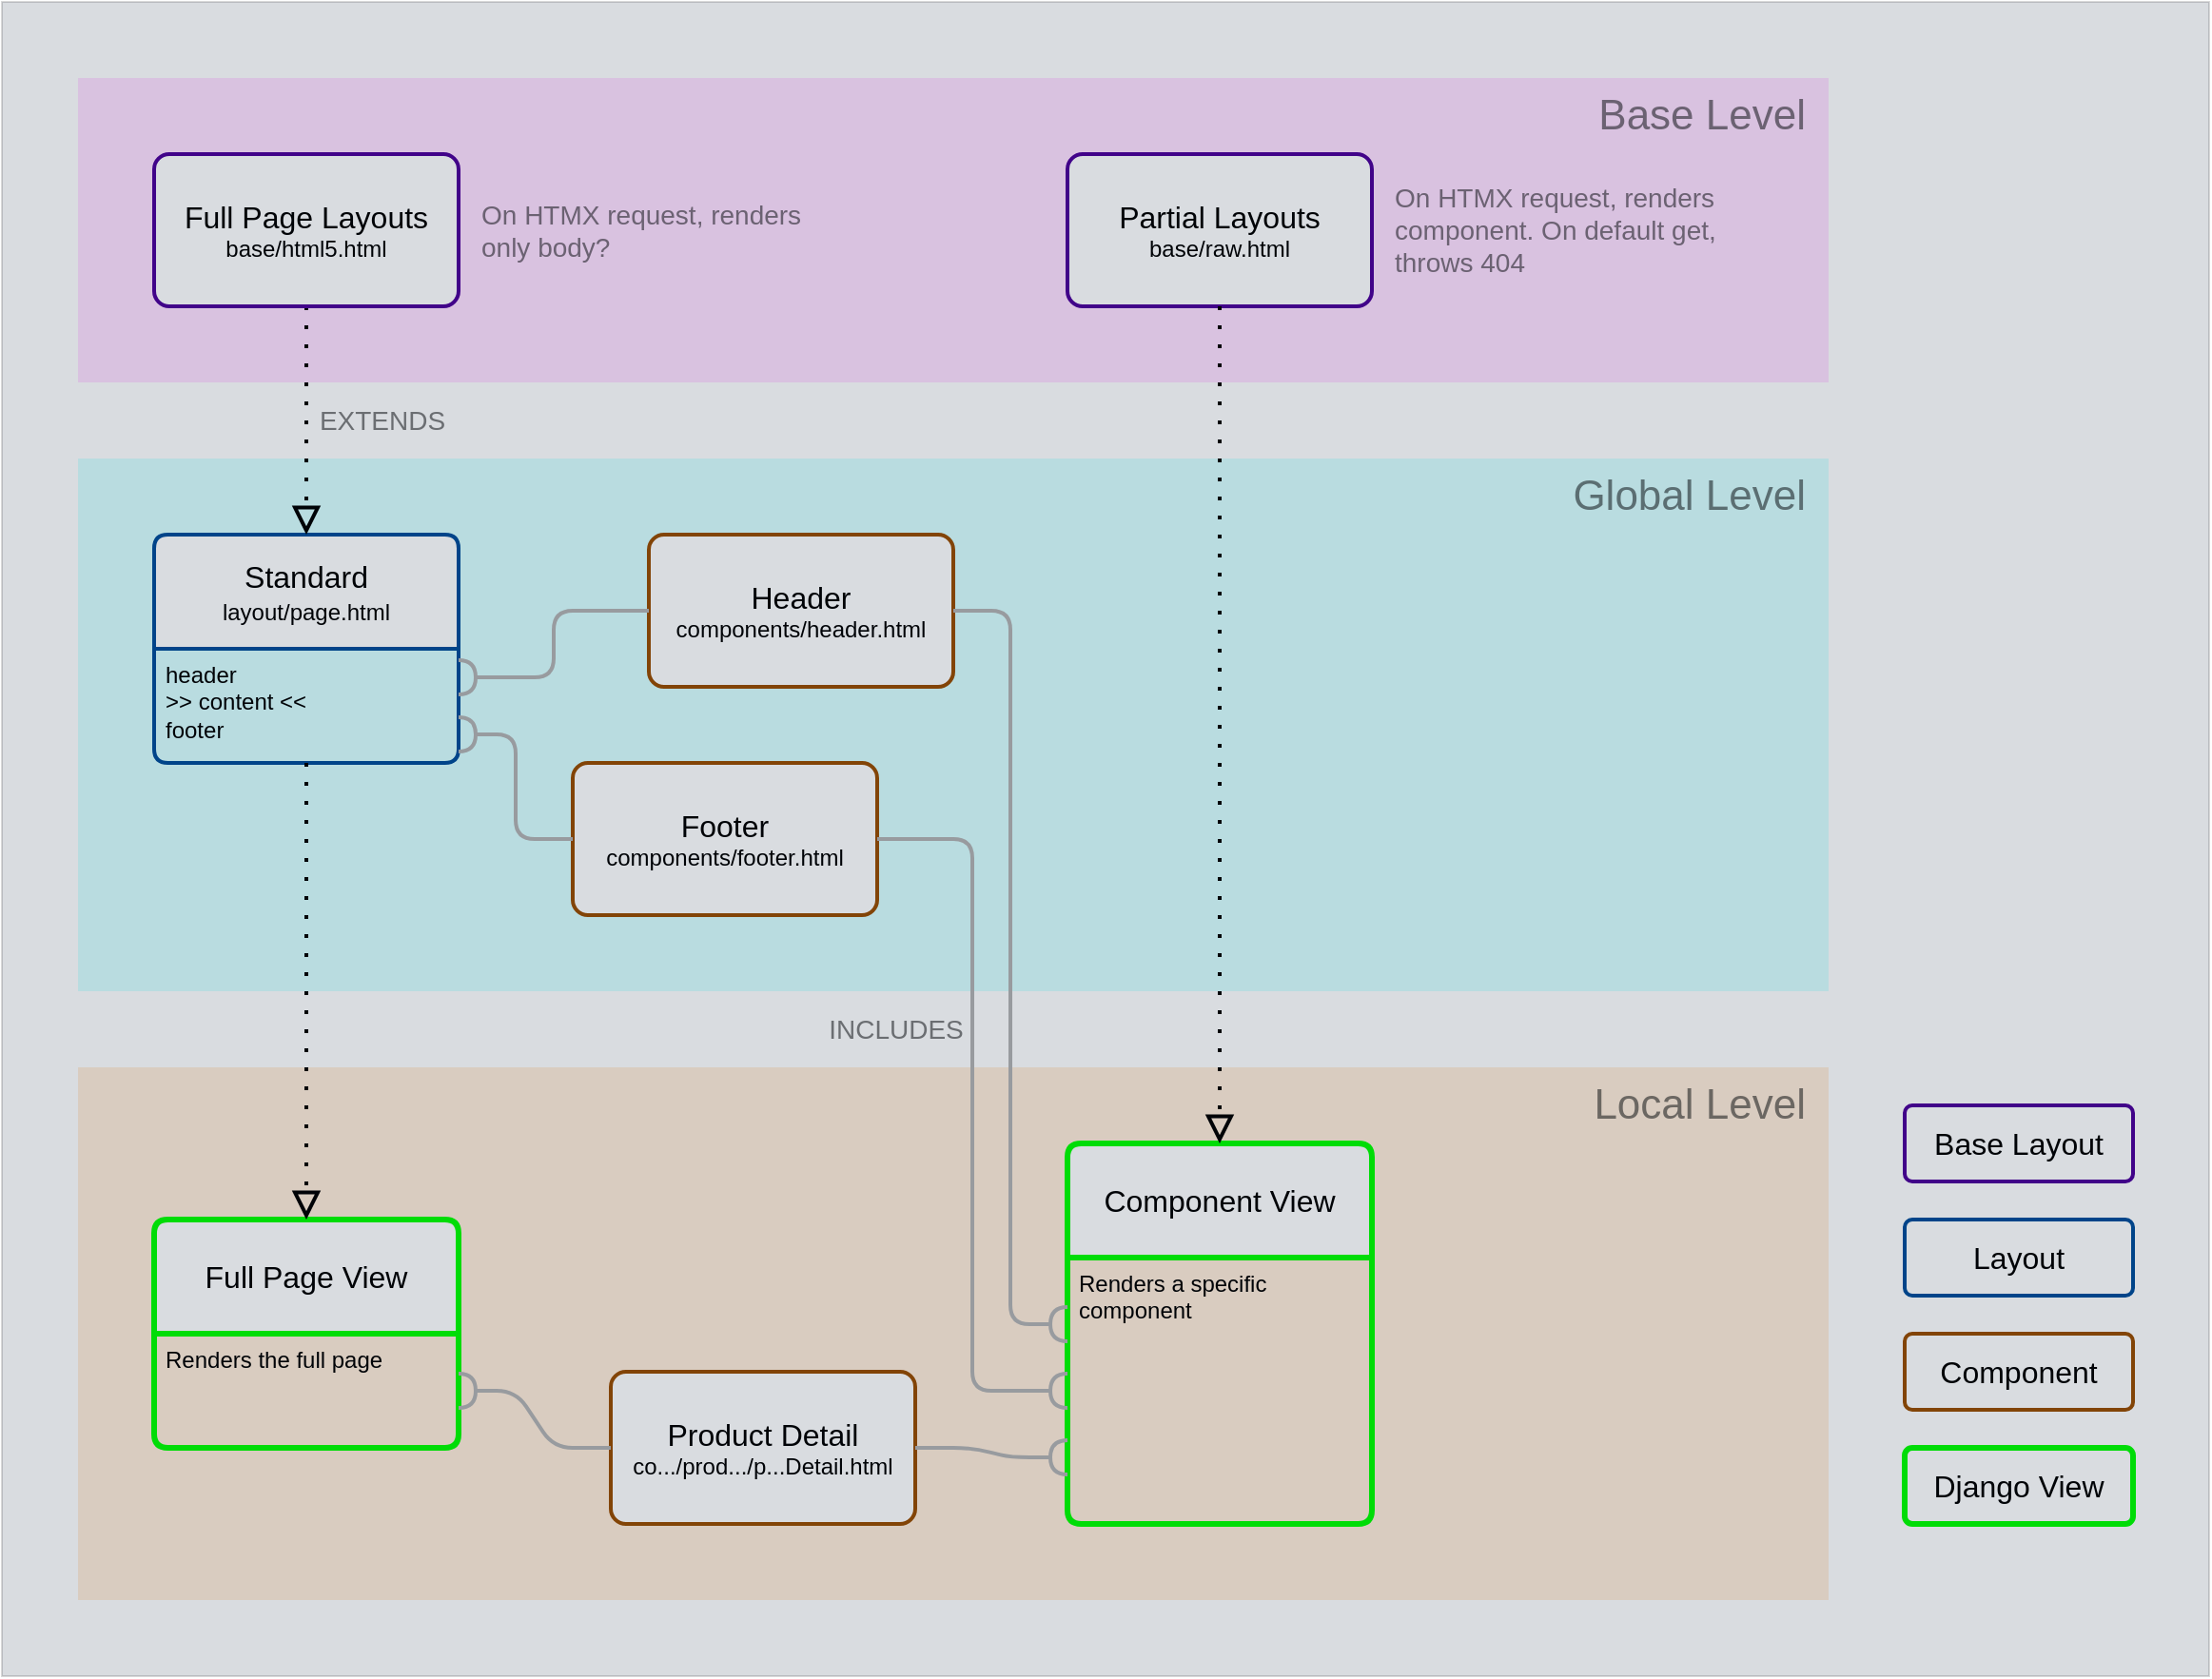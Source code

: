 <mxfile version="28.0.6">
  <diagram name="Page-1" id="-pFX3qMsSeDtxmAZtRyt">
    <mxGraphModel dx="2066" dy="870" grid="1" gridSize="10" guides="1" tooltips="1" connect="1" arrows="1" fold="1" page="1" pageScale="1" pageWidth="1169" pageHeight="827" math="0" shadow="0">
      <root>
        <mxCell id="0" />
        <mxCell id="1" parent="0" />
        <mxCell id="IE-dIcP5PXMn-v0TP9TS-36" value="" style="rounded=0;whiteSpace=wrap;html=1;strokeColor=none;opacity=15;fillColor=#FF8000;" parent="1" vertex="1">
          <mxGeometry x="40" y="560" width="920" height="280" as="geometry" />
        </mxCell>
        <mxCell id="IE-dIcP5PXMn-v0TP9TS-35" value="" style="rounded=0;whiteSpace=wrap;html=1;strokeColor=none;opacity=15;fillColor=#00FFFF;" parent="1" vertex="1">
          <mxGeometry x="40" y="240" width="920" height="280" as="geometry" />
        </mxCell>
        <mxCell id="IE-dIcP5PXMn-v0TP9TS-34" value="" style="rounded=0;whiteSpace=wrap;html=1;strokeColor=none;opacity=15;fillColor=#FF33FF;" parent="1" vertex="1">
          <mxGeometry x="40" y="40" width="920" height="160" as="geometry" />
        </mxCell>
        <mxCell id="IE-dIcP5PXMn-v0TP9TS-2" value="&lt;div style=&quot;&quot;&gt;&lt;span style=&quot;font-size: 16px;&quot;&gt;Standard&lt;/span&gt;&lt;/div&gt;&lt;div style=&quot;&quot;&gt;&lt;span style=&quot;font-size: 12px;&quot;&gt;layout/page.html&lt;/span&gt;&lt;/div&gt;" style="swimlane;childLayout=stackLayout;horizontal=1;startSize=60;horizontalStack=0;rounded=1;fontSize=14;fontStyle=0;strokeWidth=2;resizeParent=0;resizeLast=1;shadow=0;dashed=0;align=center;arcSize=4;whiteSpace=wrap;html=1;strokeColor=#004C99;" parent="1" vertex="1">
          <mxGeometry x="80" y="280" width="160" height="120" as="geometry" />
        </mxCell>
        <mxCell id="IE-dIcP5PXMn-v0TP9TS-3" value="header&lt;div&gt;&amp;gt;&amp;gt; content &amp;lt;&amp;lt;&lt;/div&gt;&lt;div&gt;footer&lt;/div&gt;" style="align=left;strokeColor=none;fillColor=none;spacingLeft=4;spacingRight=4;fontSize=12;verticalAlign=top;resizable=0;rotatable=0;part=1;html=1;whiteSpace=wrap;" parent="IE-dIcP5PXMn-v0TP9TS-2" vertex="1">
          <mxGeometry y="60" width="160" height="60" as="geometry" />
        </mxCell>
        <mxCell id="IE-dIcP5PXMn-v0TP9TS-13" style="edgeStyle=orthogonalEdgeStyle;rounded=1;orthogonalLoop=1;jettySize=auto;html=1;exitX=0.5;exitY=1;exitDx=0;exitDy=0;entryX=0.5;entryY=0;entryDx=0;entryDy=0;endSize=10;startSize=10;endArrow=block;endFill=0;strokeWidth=2;curved=0;flowAnimation=0;dashed=1;dashPattern=1 4;" parent="1" source="IE-dIcP5PXMn-v0TP9TS-5" target="IE-dIcP5PXMn-v0TP9TS-2" edge="1">
          <mxGeometry relative="1" as="geometry" />
        </mxCell>
        <mxCell id="IE-dIcP5PXMn-v0TP9TS-5" value="&lt;font style=&quot;font-size: 16px;&quot;&gt;Full Page Layouts&lt;/font&gt;&lt;div&gt;base/html5.html&lt;/div&gt;" style="rounded=1;arcSize=10;whiteSpace=wrap;html=1;align=center;strokeWidth=2;strokeColor=#4C0099;" parent="1" vertex="1">
          <mxGeometry x="80" y="80" width="160" height="80" as="geometry" />
        </mxCell>
        <mxCell id="IE-dIcP5PXMn-v0TP9TS-6" value="&lt;span style=&quot;font-size: 16px;&quot;&gt;Partial Layouts&lt;/span&gt;&lt;br&gt;&lt;div&gt;base/raw.html&lt;/div&gt;" style="rounded=1;arcSize=10;whiteSpace=wrap;html=1;align=center;strokeWidth=2;strokeColor=#4C0099;" parent="1" vertex="1">
          <mxGeometry x="560" y="80" width="160" height="80" as="geometry" />
        </mxCell>
        <mxCell id="IE-dIcP5PXMn-v0TP9TS-14" value="&lt;div&gt;&lt;span style=&quot;font-size: 16px;&quot;&gt;Header&lt;/span&gt;&lt;/div&gt;&lt;div&gt;components/header.html&lt;/div&gt;" style="rounded=1;arcSize=10;whiteSpace=wrap;html=1;align=center;strokeWidth=2;strokeColor=#994C00;" parent="1" vertex="1">
          <mxGeometry x="340" y="280" width="160" height="80" as="geometry" />
        </mxCell>
        <mxCell id="IE-dIcP5PXMn-v0TP9TS-16" style="edgeStyle=orthogonalEdgeStyle;rounded=1;orthogonalLoop=1;jettySize=auto;html=1;exitX=0;exitY=0.5;exitDx=0;exitDy=0;entryX=1;entryY=0.25;entryDx=0;entryDy=0;endSize=6;startSize=6;endArrow=halfCircle;endFill=0;strokeWidth=2;curved=0;strokeColor=#B3B3B3;" parent="1" source="IE-dIcP5PXMn-v0TP9TS-14" target="IE-dIcP5PXMn-v0TP9TS-3" edge="1">
          <mxGeometry relative="1" as="geometry">
            <mxPoint x="170" y="210" as="sourcePoint" />
            <mxPoint x="170" y="290" as="targetPoint" />
          </mxGeometry>
        </mxCell>
        <mxCell id="IE-dIcP5PXMn-v0TP9TS-20" value="&lt;div style=&quot;&quot;&gt;&lt;span style=&quot;font-size: 16px;&quot;&gt;Full Page View&lt;/span&gt;&lt;/div&gt;" style="swimlane;childLayout=stackLayout;horizontal=1;startSize=60;horizontalStack=0;rounded=1;fontSize=14;fontStyle=0;strokeWidth=3;resizeParent=0;resizeLast=1;shadow=0;dashed=0;align=center;arcSize=4;whiteSpace=wrap;html=1;strokeColor=#00FF00;perimeterSpacing=0;glass=0;" parent="1" vertex="1">
          <mxGeometry x="80" y="640" width="160" height="120" as="geometry" />
        </mxCell>
        <mxCell id="IE-dIcP5PXMn-v0TP9TS-21" value="Renders the full page" style="align=left;strokeColor=none;fillColor=none;spacingLeft=4;spacingRight=4;fontSize=12;verticalAlign=top;resizable=0;rotatable=0;part=1;html=1;whiteSpace=wrap;" parent="IE-dIcP5PXMn-v0TP9TS-20" vertex="1">
          <mxGeometry y="60" width="160" height="60" as="geometry" />
        </mxCell>
        <mxCell id="IE-dIcP5PXMn-v0TP9TS-22" style="edgeStyle=orthogonalEdgeStyle;rounded=1;orthogonalLoop=1;jettySize=auto;html=1;exitX=0.5;exitY=1;exitDx=0;exitDy=0;entryX=0.5;entryY=0;entryDx=0;entryDy=0;endSize=10;startSize=10;endArrow=block;endFill=0;strokeWidth=2;curved=0;flowAnimation=0;dashed=1;dashPattern=1 4;" parent="1" source="IE-dIcP5PXMn-v0TP9TS-3" target="IE-dIcP5PXMn-v0TP9TS-20" edge="1">
          <mxGeometry relative="1" as="geometry">
            <mxPoint x="170" y="210" as="sourcePoint" />
            <mxPoint x="170" y="370" as="targetPoint" />
          </mxGeometry>
        </mxCell>
        <mxCell id="IE-dIcP5PXMn-v0TP9TS-23" value="&lt;div style=&quot;&quot;&gt;&lt;span style=&quot;font-size: 16px;&quot;&gt;Component View&lt;/span&gt;&lt;/div&gt;" style="swimlane;childLayout=stackLayout;horizontal=1;startSize=60;horizontalStack=0;rounded=1;fontSize=14;fontStyle=0;strokeWidth=3;resizeParent=0;resizeLast=1;shadow=0;dashed=0;align=center;arcSize=4;whiteSpace=wrap;html=1;strokeColor=#00FF00;perimeterSpacing=0;glass=0;" parent="1" vertex="1">
          <mxGeometry x="560" y="600" width="160" height="200" as="geometry" />
        </mxCell>
        <mxCell id="IE-dIcP5PXMn-v0TP9TS-24" value="Renders a specific component" style="align=left;strokeColor=none;fillColor=none;spacingLeft=4;spacingRight=4;fontSize=12;verticalAlign=top;resizable=0;rotatable=0;part=1;html=1;whiteSpace=wrap;" parent="IE-dIcP5PXMn-v0TP9TS-23" vertex="1">
          <mxGeometry y="60" width="160" height="140" as="geometry" />
        </mxCell>
        <mxCell id="IE-dIcP5PXMn-v0TP9TS-25" style="edgeStyle=orthogonalEdgeStyle;rounded=1;orthogonalLoop=1;jettySize=auto;html=1;exitX=0.5;exitY=1;exitDx=0;exitDy=0;entryX=0.5;entryY=0;entryDx=0;entryDy=0;endSize=10;startSize=10;endArrow=block;endFill=0;strokeWidth=2;curved=0;flowAnimation=0;dashed=1;dashPattern=1 4;" parent="1" source="IE-dIcP5PXMn-v0TP9TS-6" target="IE-dIcP5PXMn-v0TP9TS-23" edge="1">
          <mxGeometry relative="1" as="geometry">
            <mxPoint x="130" y="250" as="sourcePoint" />
            <mxPoint x="130" y="370" as="targetPoint" />
          </mxGeometry>
        </mxCell>
        <mxCell id="IE-dIcP5PXMn-v0TP9TS-26" style="edgeStyle=orthogonalEdgeStyle;rounded=1;orthogonalLoop=1;jettySize=auto;html=1;exitX=1;exitY=0.5;exitDx=0;exitDy=0;entryX=0;entryY=0.25;entryDx=0;entryDy=0;endSize=6;startSize=6;endArrow=halfCircle;endFill=0;strokeWidth=2;curved=0;strokeColor=#B3B3B3;" parent="1" source="IE-dIcP5PXMn-v0TP9TS-14" target="IE-dIcP5PXMn-v0TP9TS-24" edge="1">
          <mxGeometry relative="1" as="geometry">
            <mxPoint x="370" y="410" as="sourcePoint" />
            <mxPoint x="250" y="445" as="targetPoint" />
          </mxGeometry>
        </mxCell>
        <mxCell id="IE-dIcP5PXMn-v0TP9TS-27" value="&lt;div&gt;&lt;span style=&quot;font-size: 16px;&quot;&gt;Footer&lt;/span&gt;&lt;/div&gt;&lt;div&gt;components/footer.html&lt;/div&gt;" style="rounded=1;arcSize=10;whiteSpace=wrap;html=1;align=center;strokeWidth=2;strokeColor=#994C00;" parent="1" vertex="1">
          <mxGeometry x="300" y="400" width="160" height="80" as="geometry" />
        </mxCell>
        <mxCell id="IE-dIcP5PXMn-v0TP9TS-28" style="edgeStyle=orthogonalEdgeStyle;rounded=1;orthogonalLoop=1;jettySize=auto;html=1;exitX=0;exitY=0.5;exitDx=0;exitDy=0;entryX=1;entryY=0.75;entryDx=0;entryDy=0;endSize=6;startSize=6;endArrow=halfCircle;endFill=0;strokeWidth=2;curved=0;strokeColor=#B3B3B3;" parent="1" source="IE-dIcP5PXMn-v0TP9TS-27" target="IE-dIcP5PXMn-v0TP9TS-3" edge="1">
          <mxGeometry relative="1" as="geometry">
            <mxPoint x="330" y="370" as="sourcePoint" />
            <mxPoint x="250" y="365" as="targetPoint" />
          </mxGeometry>
        </mxCell>
        <mxCell id="IE-dIcP5PXMn-v0TP9TS-29" style="edgeStyle=orthogonalEdgeStyle;rounded=1;orthogonalLoop=1;jettySize=auto;html=1;exitX=1;exitY=0.5;exitDx=0;exitDy=0;entryX=0;entryY=0.5;entryDx=0;entryDy=0;endSize=6;startSize=6;endArrow=halfCircle;endFill=0;strokeWidth=2;curved=0;strokeColor=#B3B3B3;" parent="1" source="IE-dIcP5PXMn-v0TP9TS-27" target="IE-dIcP5PXMn-v0TP9TS-24" edge="1">
          <mxGeometry relative="1" as="geometry">
            <mxPoint x="330" y="570" as="sourcePoint" />
            <mxPoint x="250" y="475" as="targetPoint" />
          </mxGeometry>
        </mxCell>
        <mxCell id="IE-dIcP5PXMn-v0TP9TS-30" value="&lt;div&gt;&lt;span style=&quot;font-size: 16px;&quot;&gt;Product Detail&lt;/span&gt;&lt;/div&gt;&lt;div&gt;co.../prod.../p...Detail.html&lt;/div&gt;" style="rounded=1;arcSize=10;whiteSpace=wrap;html=1;align=center;strokeWidth=2;strokeColor=#994C00;" parent="1" vertex="1">
          <mxGeometry x="320" y="720" width="160" height="80" as="geometry" />
        </mxCell>
        <mxCell id="IE-dIcP5PXMn-v0TP9TS-31" style="edgeStyle=entityRelationEdgeStyle;rounded=1;orthogonalLoop=1;jettySize=auto;html=1;exitX=0;exitY=0.5;exitDx=0;exitDy=0;entryX=1;entryY=0.5;entryDx=0;entryDy=0;endSize=6;startSize=6;endArrow=halfCircle;endFill=0;strokeWidth=2;strokeColor=#B3B3B3;" parent="1" source="IE-dIcP5PXMn-v0TP9TS-30" target="IE-dIcP5PXMn-v0TP9TS-21" edge="1">
          <mxGeometry relative="1" as="geometry">
            <mxPoint x="310" y="570" as="sourcePoint" />
            <mxPoint x="250" y="515" as="targetPoint" />
          </mxGeometry>
        </mxCell>
        <mxCell id="IE-dIcP5PXMn-v0TP9TS-32" style="edgeStyle=entityRelationEdgeStyle;rounded=1;orthogonalLoop=1;jettySize=auto;html=1;exitX=1;exitY=0.5;exitDx=0;exitDy=0;entryX=0;entryY=0.75;entryDx=0;entryDy=0;endSize=6;startSize=6;endArrow=halfCircle;endFill=0;strokeWidth=2;strokeColor=#B3B3B3;" parent="1" source="IE-dIcP5PXMn-v0TP9TS-30" target="IE-dIcP5PXMn-v0TP9TS-24" edge="1">
          <mxGeometry relative="1" as="geometry">
            <mxPoint x="330" y="770" as="sourcePoint" />
            <mxPoint x="250" y="740" as="targetPoint" />
          </mxGeometry>
        </mxCell>
        <mxCell id="IE-dIcP5PXMn-v0TP9TS-37" value="Base Level" style="text;html=1;align=right;verticalAlign=middle;whiteSpace=wrap;rounded=0;fontSize=22;textOpacity=50;" parent="1" vertex="1">
          <mxGeometry x="760" y="40" width="190" height="40" as="geometry" />
        </mxCell>
        <mxCell id="IE-dIcP5PXMn-v0TP9TS-38" value="Global Level" style="text;html=1;align=right;verticalAlign=middle;whiteSpace=wrap;rounded=0;fontSize=22;textOpacity=50;" parent="1" vertex="1">
          <mxGeometry x="760" y="240" width="190" height="40" as="geometry" />
        </mxCell>
        <mxCell id="IE-dIcP5PXMn-v0TP9TS-39" value="Local Level" style="text;html=1;align=right;verticalAlign=middle;whiteSpace=wrap;rounded=0;fontSize=22;textOpacity=50;" parent="1" vertex="1">
          <mxGeometry x="760" y="560" width="190" height="40" as="geometry" />
        </mxCell>
        <mxCell id="IE-dIcP5PXMn-v0TP9TS-40" value="On HTMX request, renders component. On default get, throws 404" style="text;html=1;align=left;verticalAlign=middle;whiteSpace=wrap;rounded=0;fontSize=14;textOpacity=50;" parent="1" vertex="1">
          <mxGeometry x="730" y="95" width="190" height="50" as="geometry" />
        </mxCell>
        <mxCell id="IE-dIcP5PXMn-v0TP9TS-41" value="On HTMX request, renders only body?" style="text;html=1;align=left;verticalAlign=middle;whiteSpace=wrap;rounded=0;fontSize=14;textOpacity=50;" parent="1" vertex="1">
          <mxGeometry x="250" y="95" width="190" height="50" as="geometry" />
        </mxCell>
        <mxCell id="IE-dIcP5PXMn-v0TP9TS-42" value="EXTENDS" style="text;html=1;align=center;verticalAlign=middle;whiteSpace=wrap;rounded=0;fontSize=14;textOpacity=50;" parent="1" vertex="1">
          <mxGeometry x="160" y="200" width="80" height="40" as="geometry" />
        </mxCell>
        <mxCell id="IE-dIcP5PXMn-v0TP9TS-44" value="INCLUDES" style="text;html=1;align=center;verticalAlign=middle;whiteSpace=wrap;rounded=0;fontSize=14;textOpacity=50;" parent="1" vertex="1">
          <mxGeometry x="430" y="520" width="80" height="40" as="geometry" />
        </mxCell>
        <mxCell id="IE-dIcP5PXMn-v0TP9TS-49" value="&lt;span style=&quot;font-size: 16px;&quot;&gt;Django View&lt;/span&gt;" style="rounded=1;arcSize=10;whiteSpace=wrap;html=1;align=center;strokeWidth=3;strokeColor=#00FF00;" parent="1" vertex="1">
          <mxGeometry x="1000" y="760" width="120" height="40" as="geometry" />
        </mxCell>
        <mxCell id="IE-dIcP5PXMn-v0TP9TS-50" value="&lt;div&gt;&lt;span style=&quot;font-size: 16px;&quot;&gt;Component&lt;/span&gt;&lt;/div&gt;" style="rounded=1;arcSize=10;whiteSpace=wrap;html=1;align=center;strokeWidth=2;strokeColor=#994C00;" parent="1" vertex="1">
          <mxGeometry x="1000" y="700" width="120" height="40" as="geometry" />
        </mxCell>
        <mxCell id="IE-dIcP5PXMn-v0TP9TS-53" value="&lt;span style=&quot;font-size: 16px;&quot;&gt;Layout&lt;/span&gt;" style="rounded=1;arcSize=10;whiteSpace=wrap;html=1;align=center;strokeWidth=2;strokeColor=#004C99;" parent="1" vertex="1">
          <mxGeometry x="1000" y="640" width="120" height="40" as="geometry" />
        </mxCell>
        <mxCell id="IE-dIcP5PXMn-v0TP9TS-54" value="&lt;span style=&quot;font-size: 16px;&quot;&gt;Base Layout&lt;/span&gt;" style="rounded=1;arcSize=10;whiteSpace=wrap;html=1;align=center;strokeWidth=2;strokeColor=#4C0099;" parent="1" vertex="1">
          <mxGeometry x="1000" y="580" width="120" height="40" as="geometry" />
        </mxCell>
        <mxCell id="FYFN_1nGf4n_xjmlkhE9-1" value="" style="rounded=0;whiteSpace=wrap;html=1;strokeColor=default;opacity=15;fillColor=#001933;" vertex="1" parent="1">
          <mxGeometry width="1160" height="880" as="geometry" />
        </mxCell>
      </root>
    </mxGraphModel>
  </diagram>
</mxfile>
